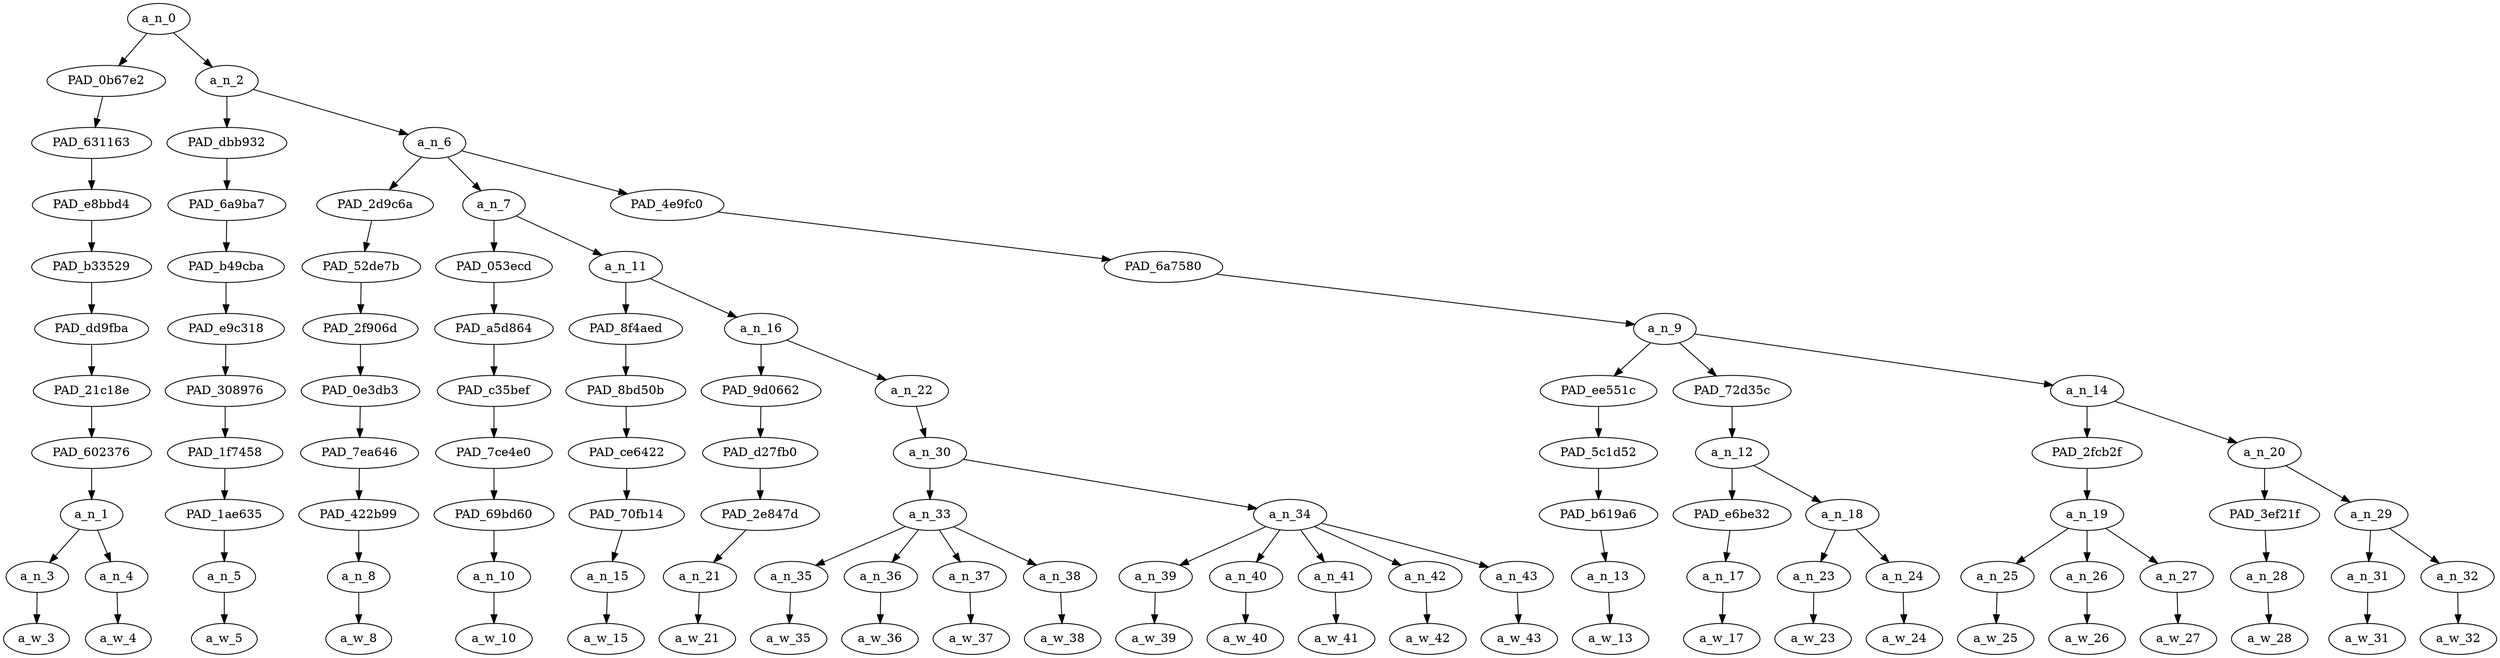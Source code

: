 strict digraph "" {
	a_n_0	[div_dir=1,
		index=0,
		level=10,
		pos="3.9765625,10!",
		text_span="[0, 1, 2, 3, 4, 5, 6, 7, 8, 9, 10, 11, 12, 13, 14, 15, 16, 17, 18, 19, 20, 21, 22, 23, 24, 25]",
		value=1.00000001];
	PAD_0b67e2	[div_dir=-1,
		index=0,
		level=9,
		pos="0.5,9!",
		text_span="[0, 1]",
		value=0.07654560];
	a_n_0 -> PAD_0b67e2;
	a_n_2	[div_dir=1,
		index=1,
		level=9,
		pos="7.453125,9!",
		text_span="[2, 3, 4, 5, 6, 7, 8, 9, 10, 11, 12, 13, 14, 15, 16, 17, 18, 19, 20, 21, 22, 23, 24, 25]",
		value=0.92336345];
	a_n_0 -> a_n_2;
	PAD_631163	[div_dir=-1,
		index=0,
		level=8,
		pos="0.5,8!",
		text_span="[0, 1]",
		value=0.07654560];
	PAD_0b67e2 -> PAD_631163;
	PAD_e8bbd4	[div_dir=-1,
		index=0,
		level=7,
		pos="0.5,7!",
		text_span="[0, 1]",
		value=0.07654560];
	PAD_631163 -> PAD_e8bbd4;
	PAD_b33529	[div_dir=-1,
		index=0,
		level=6,
		pos="0.5,6!",
		text_span="[0, 1]",
		value=0.07654560];
	PAD_e8bbd4 -> PAD_b33529;
	PAD_dd9fba	[div_dir=-1,
		index=0,
		level=5,
		pos="0.5,5!",
		text_span="[0, 1]",
		value=0.07654560];
	PAD_b33529 -> PAD_dd9fba;
	PAD_21c18e	[div_dir=-1,
		index=0,
		level=4,
		pos="0.5,4!",
		text_span="[0, 1]",
		value=0.07654560];
	PAD_dd9fba -> PAD_21c18e;
	PAD_602376	[div_dir=-1,
		index=0,
		level=3,
		pos="0.5,3!",
		text_span="[0, 1]",
		value=0.07654560];
	PAD_21c18e -> PAD_602376;
	a_n_1	[div_dir=-1,
		index=0,
		level=2,
		pos="0.5,2!",
		text_span="[0, 1]",
		value=0.07654560];
	PAD_602376 -> a_n_1;
	a_n_3	[div_dir=-1,
		index=0,
		level=1,
		pos="0.0,1!",
		text_span="[0]",
		value=0.04556440];
	a_n_1 -> a_n_3;
	a_n_4	[div_dir=1,
		index=1,
		level=1,
		pos="1.0,1!",
		text_span="[1]",
		value=0.03080761];
	a_n_1 -> a_n_4;
	a_w_3	[div_dir=0,
		index=0,
		level=0,
		pos="0,0!",
		text_span="[0]",
		value=how];
	a_n_3 -> a_w_3;
	a_w_4	[div_dir=0,
		index=1,
		level=0,
		pos="1,0!",
		text_span="[1]",
		value=long];
	a_n_4 -> a_w_4;
	PAD_dbb932	[div_dir=-1,
		index=1,
		level=8,
		pos="2.0,8!",
		text_span="[2]",
		value=0.03164709];
	a_n_2 -> PAD_dbb932;
	a_n_6	[div_dir=1,
		index=2,
		level=8,
		pos="12.90625,8!",
		text_span="[3, 4, 5, 6, 7, 8, 9, 10, 11, 12, 13, 14, 15, 16, 17, 18, 19, 20, 21, 22, 23, 24, 25]",
		value=0.89157020];
	a_n_2 -> a_n_6;
	PAD_6a9ba7	[div_dir=-1,
		index=1,
		level=7,
		pos="2.0,7!",
		text_span="[2]",
		value=0.03164709];
	PAD_dbb932 -> PAD_6a9ba7;
	PAD_b49cba	[div_dir=-1,
		index=1,
		level=6,
		pos="2.0,6!",
		text_span="[2]",
		value=0.03164709];
	PAD_6a9ba7 -> PAD_b49cba;
	PAD_e9c318	[div_dir=-1,
		index=1,
		level=5,
		pos="2.0,5!",
		text_span="[2]",
		value=0.03164709];
	PAD_b49cba -> PAD_e9c318;
	PAD_308976	[div_dir=-1,
		index=1,
		level=4,
		pos="2.0,4!",
		text_span="[2]",
		value=0.03164709];
	PAD_e9c318 -> PAD_308976;
	PAD_1f7458	[div_dir=-1,
		index=1,
		level=3,
		pos="2.0,3!",
		text_span="[2]",
		value=0.03164709];
	PAD_308976 -> PAD_1f7458;
	PAD_1ae635	[div_dir=-1,
		index=1,
		level=2,
		pos="2.0,2!",
		text_span="[2]",
		value=0.03164709];
	PAD_1f7458 -> PAD_1ae635;
	a_n_5	[div_dir=-1,
		index=2,
		level=1,
		pos="2.0,1!",
		text_span="[2]",
		value=0.03164709];
	PAD_1ae635 -> a_n_5;
	a_w_5	[div_dir=0,
		index=2,
		level=0,
		pos="2,0!",
		text_span="[2]",
		value=until];
	a_n_5 -> a_w_5;
	PAD_2d9c6a	[div_dir=1,
		index=3,
		level=7,
		pos="15.0,7!",
		text_span="[15]",
		value=0.02335581];
	a_n_6 -> PAD_2d9c6a;
	a_n_7	[div_dir=1,
		index=2,
		level=7,
		pos="4.34375,7!",
		text_span="[3, 4, 5, 6, 7, 8, 9, 10, 11, 12, 13, 14]",
		value=0.60797293];
	a_n_6 -> a_n_7;
	PAD_4e9fc0	[div_dir=1,
		index=4,
		level=7,
		pos="19.375,7!",
		text_span="[16, 17, 18, 19, 20, 21, 22, 23, 24, 25]",
		value=0.26007606];
	a_n_6 -> PAD_4e9fc0;
	PAD_52de7b	[div_dir=1,
		index=4,
		level=6,
		pos="15.0,6!",
		text_span="[15]",
		value=0.02335581];
	PAD_2d9c6a -> PAD_52de7b;
	PAD_2f906d	[div_dir=1,
		index=5,
		level=5,
		pos="15.0,5!",
		text_span="[15]",
		value=0.02335581];
	PAD_52de7b -> PAD_2f906d;
	PAD_0e3db3	[div_dir=1,
		index=6,
		level=4,
		pos="15.0,4!",
		text_span="[15]",
		value=0.02335581];
	PAD_2f906d -> PAD_0e3db3;
	PAD_7ea646	[div_dir=1,
		index=6,
		level=3,
		pos="15.0,3!",
		text_span="[15]",
		value=0.02335581];
	PAD_0e3db3 -> PAD_7ea646;
	PAD_422b99	[div_dir=1,
		index=7,
		level=2,
		pos="15.0,2!",
		text_span="[15]",
		value=0.02335581];
	PAD_7ea646 -> PAD_422b99;
	a_n_8	[div_dir=1,
		index=15,
		level=1,
		pos="15.0,1!",
		text_span="[15]",
		value=0.02335581];
	PAD_422b99 -> a_n_8;
	a_w_8	[div_dir=0,
		index=15,
		level=0,
		pos="15,0!",
		text_span="[15]",
		value=and2];
	a_n_8 -> a_w_8;
	PAD_053ecd	[div_dir=1,
		index=2,
		level=6,
		pos="3.0,6!",
		text_span="[3]",
		value=0.02499061];
	a_n_7 -> PAD_053ecd;
	a_n_11	[div_dir=1,
		index=3,
		level=6,
		pos="5.6875,6!",
		text_span="[4, 5, 6, 7, 8, 9, 10, 11, 12, 13, 14]",
		value=0.58277138];
	a_n_7 -> a_n_11;
	PAD_a5d864	[div_dir=1,
		index=2,
		level=5,
		pos="3.0,5!",
		text_span="[3]",
		value=0.02499061];
	PAD_053ecd -> PAD_a5d864;
	PAD_c35bef	[div_dir=1,
		index=2,
		level=4,
		pos="3.0,4!",
		text_span="[3]",
		value=0.02499061];
	PAD_a5d864 -> PAD_c35bef;
	PAD_7ce4e0	[div_dir=1,
		index=2,
		level=3,
		pos="3.0,3!",
		text_span="[3]",
		value=0.02499061];
	PAD_c35bef -> PAD_7ce4e0;
	PAD_69bd60	[div_dir=1,
		index=2,
		level=2,
		pos="3.0,2!",
		text_span="[3]",
		value=0.02499061];
	PAD_7ce4e0 -> PAD_69bd60;
	a_n_10	[div_dir=1,
		index=3,
		level=1,
		pos="3.0,1!",
		text_span="[3]",
		value=0.02499061];
	PAD_69bd60 -> a_n_10;
	a_w_10	[div_dir=0,
		index=3,
		level=0,
		pos="3,0!",
		text_span="[3]",
		value=it];
	a_n_10 -> a_w_10;
	PAD_8f4aed	[div_dir=1,
		index=3,
		level=5,
		pos="4.0,5!",
		text_span="[4]",
		value=0.03062483];
	a_n_11 -> PAD_8f4aed;
	a_n_16	[div_dir=1,
		index=4,
		level=5,
		pos="7.375,5!",
		text_span="[5, 6, 7, 8, 9, 10, 11, 12, 13, 14]",
		value=0.55193746];
	a_n_11 -> a_n_16;
	PAD_8bd50b	[div_dir=1,
		index=3,
		level=4,
		pos="4.0,4!",
		text_span="[4]",
		value=0.03062483];
	PAD_8f4aed -> PAD_8bd50b;
	PAD_ce6422	[div_dir=1,
		index=3,
		level=3,
		pos="4.0,3!",
		text_span="[4]",
		value=0.03062483];
	PAD_8bd50b -> PAD_ce6422;
	PAD_70fb14	[div_dir=1,
		index=3,
		level=2,
		pos="4.0,2!",
		text_span="[4]",
		value=0.03062483];
	PAD_ce6422 -> PAD_70fb14;
	a_n_15	[div_dir=1,
		index=4,
		level=1,
		pos="4.0,1!",
		text_span="[4]",
		value=0.03062483];
	PAD_70fb14 -> a_n_15;
	a_w_15	[div_dir=0,
		index=4,
		level=0,
		pos="4,0!",
		text_span="[4]",
		value=is];
	a_n_15 -> a_w_15;
	PAD_9d0662	[div_dir=1,
		index=4,
		level=4,
		pos="5.0,4!",
		text_span="[5]",
		value=0.04359683];
	a_n_16 -> PAD_9d0662;
	a_n_22	[div_dir=1,
		index=5,
		level=4,
		pos="9.75,4!",
		text_span="[6, 7, 8, 9, 10, 11, 12, 13, 14]",
		value=0.50816132];
	a_n_16 -> a_n_22;
	PAD_d27fb0	[div_dir=1,
		index=4,
		level=3,
		pos="5.0,3!",
		text_span="[5]",
		value=0.04359683];
	PAD_9d0662 -> PAD_d27fb0;
	PAD_2e847d	[div_dir=1,
		index=4,
		level=2,
		pos="5.0,2!",
		text_span="[5]",
		value=0.04359683];
	PAD_d27fb0 -> PAD_2e847d;
	a_n_21	[div_dir=1,
		index=5,
		level=1,
		pos="5.0,1!",
		text_span="[5]",
		value=0.04359683];
	PAD_2e847d -> a_n_21;
	a_w_21	[div_dir=0,
		index=5,
		level=0,
		pos="5,0!",
		text_span="[5]",
		value=revealed];
	a_n_21 -> a_w_21;
	a_n_30	[div_dir=1,
		index=5,
		level=3,
		pos="9.75,3!",
		text_span="[6, 7, 8, 9, 10, 11, 12, 13, 14]",
		value=0.50808341];
	a_n_22 -> a_n_30;
	a_n_33	[div_dir=-1,
		index=5,
		level=2,
		pos="7.5,2!",
		text_span="[6, 7, 8, 9]",
		value=0.23972527];
	a_n_30 -> a_n_33;
	a_n_34	[div_dir=1,
		index=6,
		level=2,
		pos="12.0,2!",
		text_span="[10, 11, 12, 13, 14]",
		value=0.26828024];
	a_n_30 -> a_n_34;
	a_n_35	[div_dir=-1,
		index=6,
		level=1,
		pos="6.0,1!",
		text_span="[6]",
		value=0.10114100];
	a_n_33 -> a_n_35;
	a_n_36	[div_dir=1,
		index=7,
		level=1,
		pos="7.0,1!",
		text_span="[7]",
		value=0.05276730];
	a_n_33 -> a_n_36;
	a_n_37	[div_dir=1,
		index=8,
		level=1,
		pos="8.0,1!",
		text_span="[8]",
		value=0.02846299];
	a_n_33 -> a_n_37;
	a_n_38	[div_dir=-1,
		index=9,
		level=1,
		pos="9.0,1!",
		text_span="[9]",
		value=0.05724010];
	a_n_33 -> a_n_38;
	a_w_35	[div_dir=0,
		index=6,
		level=0,
		pos="6,0!",
		text_span="[6]",
		value=hollywood];
	a_n_35 -> a_w_35;
	a_w_36	[div_dir=0,
		index=7,
		level=0,
		pos="7,0!",
		text_span="[7]",
		value=stars];
	a_n_36 -> a_w_36;
	a_w_37	[div_dir=0,
		index=8,
		level=0,
		pos="8,0!",
		text_span="[8]",
		value=and];
	a_n_37 -> a_w_37;
	a_w_38	[div_dir=0,
		index=9,
		level=0,
		pos="9,0!",
		text_span="[9]",
		value=directors];
	a_n_38 -> a_w_38;
	a_n_39	[div_dir=1,
		index=10,
		level=1,
		pos="10.0,1!",
		text_span="[10]",
		value=0.05378931];
	a_n_34 -> a_n_39;
	a_n_40	[div_dir=1,
		index=11,
		level=1,
		pos="11.0,1!",
		text_span="[11]",
		value=0.02950141];
	a_n_34 -> a_n_40;
	a_n_41	[div_dir=1,
		index=12,
		level=1,
		pos="12.0,1!",
		text_span="[12]",
		value=0.10201593];
	a_n_34 -> a_n_41;
	a_n_42	[div_dir=1,
		index=13,
		level=1,
		pos="13.0,1!",
		text_span="[13]",
		value=0.04858791];
	a_n_34 -> a_n_42;
	a_n_43	[div_dir=-1,
		index=14,
		level=1,
		pos="14.0,1!",
		text_span="[14]",
		value=0.03419354];
	a_n_34 -> a_n_43;
	a_w_39	[div_dir=0,
		index=10,
		level=0,
		pos="10,0!",
		text_span="[10]",
		value=raped];
	a_n_39 -> a_w_39;
	a_w_40	[div_dir=0,
		index=11,
		level=0,
		pos="11,0!",
		text_span="[11]",
		value=and1];
	a_n_40 -> a_w_40;
	a_w_41	[div_dir=0,
		index=12,
		level=0,
		pos="12,0!",
		text_span="[12]",
		value=molested];
	a_n_41 -> a_w_41;
	a_w_42	[div_dir=0,
		index=13,
		level=0,
		pos="13,0!",
		text_span="[13]",
		value=children];
	a_n_42 -> a_w_42;
	a_w_43	[div_dir=0,
		index=14,
		level=0,
		pos="14,0!",
		text_span="[14]",
		value=regularly];
	a_n_43 -> a_w_43;
	PAD_6a7580	[div_dir=1,
		index=5,
		level=6,
		pos="19.375,6!",
		text_span="[16, 17, 18, 19, 20, 21, 22, 23, 24, 25]",
		value=0.26007606];
	PAD_4e9fc0 -> PAD_6a7580;
	a_n_9	[div_dir=1,
		index=6,
		level=5,
		pos="19.375,5!",
		text_span="[16, 17, 18, 19, 20, 21, 22, 23, 24, 25]",
		value=0.26007606];
	PAD_6a7580 -> a_n_9;
	PAD_ee551c	[div_dir=1,
		index=8,
		level=4,
		pos="19.0,4!",
		text_span="[19]",
		value=0.01951128];
	a_n_9 -> PAD_ee551c;
	PAD_72d35c	[div_dir=1,
		index=7,
		level=4,
		pos="16.75,4!",
		text_span="[16, 17, 18]",
		value=0.06806199];
	a_n_9 -> PAD_72d35c;
	a_n_14	[div_dir=-1,
		index=9,
		level=4,
		pos="22.375,4!",
		text_span="[20, 21, 22, 23, 24, 25]",
		value=0.17248939];
	a_n_9 -> a_n_14;
	PAD_5c1d52	[div_dir=1,
		index=8,
		level=3,
		pos="19.0,3!",
		text_span="[19]",
		value=0.01951128];
	PAD_ee551c -> PAD_5c1d52;
	PAD_b619a6	[div_dir=1,
		index=10,
		level=2,
		pos="19.0,2!",
		text_span="[19]",
		value=0.01951128];
	PAD_5c1d52 -> PAD_b619a6;
	a_n_13	[div_dir=1,
		index=19,
		level=1,
		pos="19.0,1!",
		text_span="[19]",
		value=0.01951128];
	PAD_b619a6 -> a_n_13;
	a_w_13	[div_dir=0,
		index=19,
		level=0,
		pos="19,0!",
		text_span="[19]",
		value=and3];
	a_n_13 -> a_w_13;
	a_n_12	[div_dir=1,
		index=7,
		level=3,
		pos="16.75,3!",
		text_span="[16, 17, 18]",
		value=0.06806199];
	PAD_72d35c -> a_n_12;
	PAD_e6be32	[div_dir=1,
		index=8,
		level=2,
		pos="16.0,2!",
		text_span="[16]",
		value=0.02083677];
	a_n_12 -> PAD_e6be32;
	a_n_18	[div_dir=1,
		index=9,
		level=2,
		pos="17.5,2!",
		text_span="[17, 18]",
		value=0.04707567];
	a_n_12 -> a_n_18;
	a_n_17	[div_dir=1,
		index=16,
		level=1,
		pos="16.0,1!",
		text_span="[16]",
		value=0.02083677];
	PAD_e6be32 -> a_n_17;
	a_w_17	[div_dir=0,
		index=16,
		level=0,
		pos="16,0!",
		text_span="[16]",
		value=it1];
	a_n_17 -> a_w_17;
	a_n_23	[div_dir=1,
		index=17,
		level=1,
		pos="17.0,1!",
		text_span="[17]",
		value=0.02212172];
	a_n_18 -> a_n_23;
	a_n_24	[div_dir=1,
		index=18,
		level=1,
		pos="18.0,1!",
		text_span="[18]",
		value=0.02486727];
	a_n_18 -> a_n_24;
	a_w_23	[div_dir=0,
		index=17,
		level=0,
		pos="17,0!",
		text_span="[17]",
		value=was];
	a_n_23 -> a_w_23;
	a_w_24	[div_dir=0,
		index=18,
		level=0,
		pos="18,0!",
		text_span="[18]",
		value=known];
	a_n_24 -> a_w_24;
	PAD_2fcb2f	[div_dir=1,
		index=9,
		level=3,
		pos="21.0,3!",
		text_span="[20, 21, 22]",
		value=0.07450051];
	a_n_14 -> PAD_2fcb2f;
	a_n_20	[div_dir=-1,
		index=10,
		level=3,
		pos="23.75,3!",
		text_span="[23, 24, 25]",
		value=0.09786184];
	a_n_14 -> a_n_20;
	a_n_19	[div_dir=1,
		index=11,
		level=2,
		pos="21.0,2!",
		text_span="[20, 21, 22]",
		value=0.07450051];
	PAD_2fcb2f -> a_n_19;
	a_n_25	[div_dir=-1,
		index=20,
		level=1,
		pos="20.0,1!",
		text_span="[20]",
		value=0.01674055];
	a_n_19 -> a_n_25;
	a_n_26	[div_dir=1,
		index=21,
		level=1,
		pos="21.0,1!",
		text_span="[21]",
		value=0.02309188];
	a_n_19 -> a_n_26;
	a_n_27	[div_dir=-1,
		index=22,
		level=1,
		pos="22.0,1!",
		text_span="[22]",
		value=0.03465130];
	a_n_19 -> a_n_27;
	a_w_25	[div_dir=0,
		index=20,
		level=0,
		pos="20,0!",
		text_span="[20]",
		value=an];
	a_n_25 -> a_w_25;
	a_w_26	[div_dir=0,
		index=21,
		level=0,
		pos="21,0!",
		text_span="[21]",
		value=open];
	a_n_26 -> a_w_26;
	a_w_27	[div_dir=0,
		index=22,
		level=0,
		pos="22,0!",
		text_span="[22]",
		value=secret];
	a_n_27 -> a_w_27;
	PAD_3ef21f	[div_dir=-1,
		index=12,
		level=2,
		pos="23.0,2!",
		text_span="[23]",
		value=0.02444945];
	a_n_20 -> PAD_3ef21f;
	a_n_29	[div_dir=-1,
		index=13,
		level=2,
		pos="24.5,2!",
		text_span="[24, 25]",
		value=0.07320954];
	a_n_20 -> a_n_29;
	a_n_28	[div_dir=-1,
		index=23,
		level=1,
		pos="23.0,1!",
		text_span="[23]",
		value=0.02444945];
	PAD_3ef21f -> a_n_28;
	a_w_28	[div_dir=0,
		index=23,
		level=0,
		pos="23,0!",
		text_span="[23]",
		value=within];
	a_n_28 -> a_w_28;
	a_n_31	[div_dir=1,
		index=24,
		level=1,
		pos="24.0,1!",
		text_span="[24]",
		value=0.02363988];
	a_n_29 -> a_n_31;
	a_n_32	[div_dir=-1,
		index=25,
		level=1,
		pos="25.0,1!",
		text_span="[25]",
		value=0.04933151];
	a_n_29 -> a_n_32;
	a_w_31	[div_dir=0,
		index=24,
		level=0,
		pos="24,0!",
		text_span="[24]",
		value=the];
	a_n_31 -> a_w_31;
	a_w_32	[div_dir=0,
		index=25,
		level=0,
		pos="25,0!",
		text_span="[25]",
		value=industry];
	a_n_32 -> a_w_32;
}
